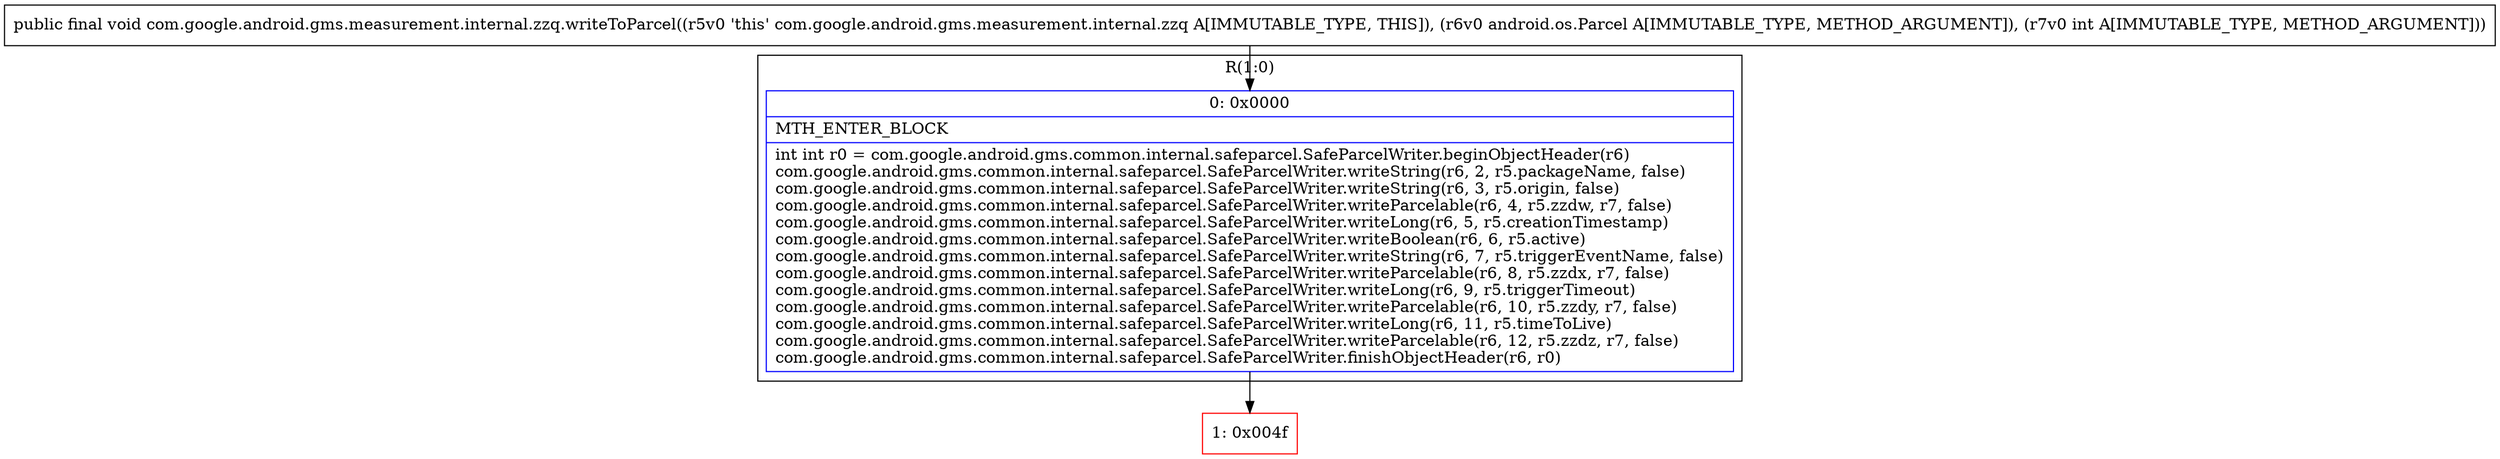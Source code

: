 digraph "CFG forcom.google.android.gms.measurement.internal.zzq.writeToParcel(Landroid\/os\/Parcel;I)V" {
subgraph cluster_Region_354043217 {
label = "R(1:0)";
node [shape=record,color=blue];
Node_0 [shape=record,label="{0\:\ 0x0000|MTH_ENTER_BLOCK\l|int int r0 = com.google.android.gms.common.internal.safeparcel.SafeParcelWriter.beginObjectHeader(r6)\lcom.google.android.gms.common.internal.safeparcel.SafeParcelWriter.writeString(r6, 2, r5.packageName, false)\lcom.google.android.gms.common.internal.safeparcel.SafeParcelWriter.writeString(r6, 3, r5.origin, false)\lcom.google.android.gms.common.internal.safeparcel.SafeParcelWriter.writeParcelable(r6, 4, r5.zzdw, r7, false)\lcom.google.android.gms.common.internal.safeparcel.SafeParcelWriter.writeLong(r6, 5, r5.creationTimestamp)\lcom.google.android.gms.common.internal.safeparcel.SafeParcelWriter.writeBoolean(r6, 6, r5.active)\lcom.google.android.gms.common.internal.safeparcel.SafeParcelWriter.writeString(r6, 7, r5.triggerEventName, false)\lcom.google.android.gms.common.internal.safeparcel.SafeParcelWriter.writeParcelable(r6, 8, r5.zzdx, r7, false)\lcom.google.android.gms.common.internal.safeparcel.SafeParcelWriter.writeLong(r6, 9, r5.triggerTimeout)\lcom.google.android.gms.common.internal.safeparcel.SafeParcelWriter.writeParcelable(r6, 10, r5.zzdy, r7, false)\lcom.google.android.gms.common.internal.safeparcel.SafeParcelWriter.writeLong(r6, 11, r5.timeToLive)\lcom.google.android.gms.common.internal.safeparcel.SafeParcelWriter.writeParcelable(r6, 12, r5.zzdz, r7, false)\lcom.google.android.gms.common.internal.safeparcel.SafeParcelWriter.finishObjectHeader(r6, r0)\l}"];
}
Node_1 [shape=record,color=red,label="{1\:\ 0x004f}"];
MethodNode[shape=record,label="{public final void com.google.android.gms.measurement.internal.zzq.writeToParcel((r5v0 'this' com.google.android.gms.measurement.internal.zzq A[IMMUTABLE_TYPE, THIS]), (r6v0 android.os.Parcel A[IMMUTABLE_TYPE, METHOD_ARGUMENT]), (r7v0 int A[IMMUTABLE_TYPE, METHOD_ARGUMENT])) }"];
MethodNode -> Node_0;
Node_0 -> Node_1;
}

